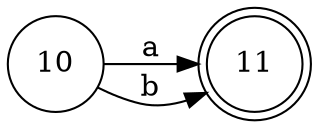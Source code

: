 digraph automata1 {
	rankdir=LR
	10 [label=10 shape=circle]
	11 [label=11 shape=doublecircle]
	10 -> 11 [label=a]
	10 -> 11 [label=b]
}

